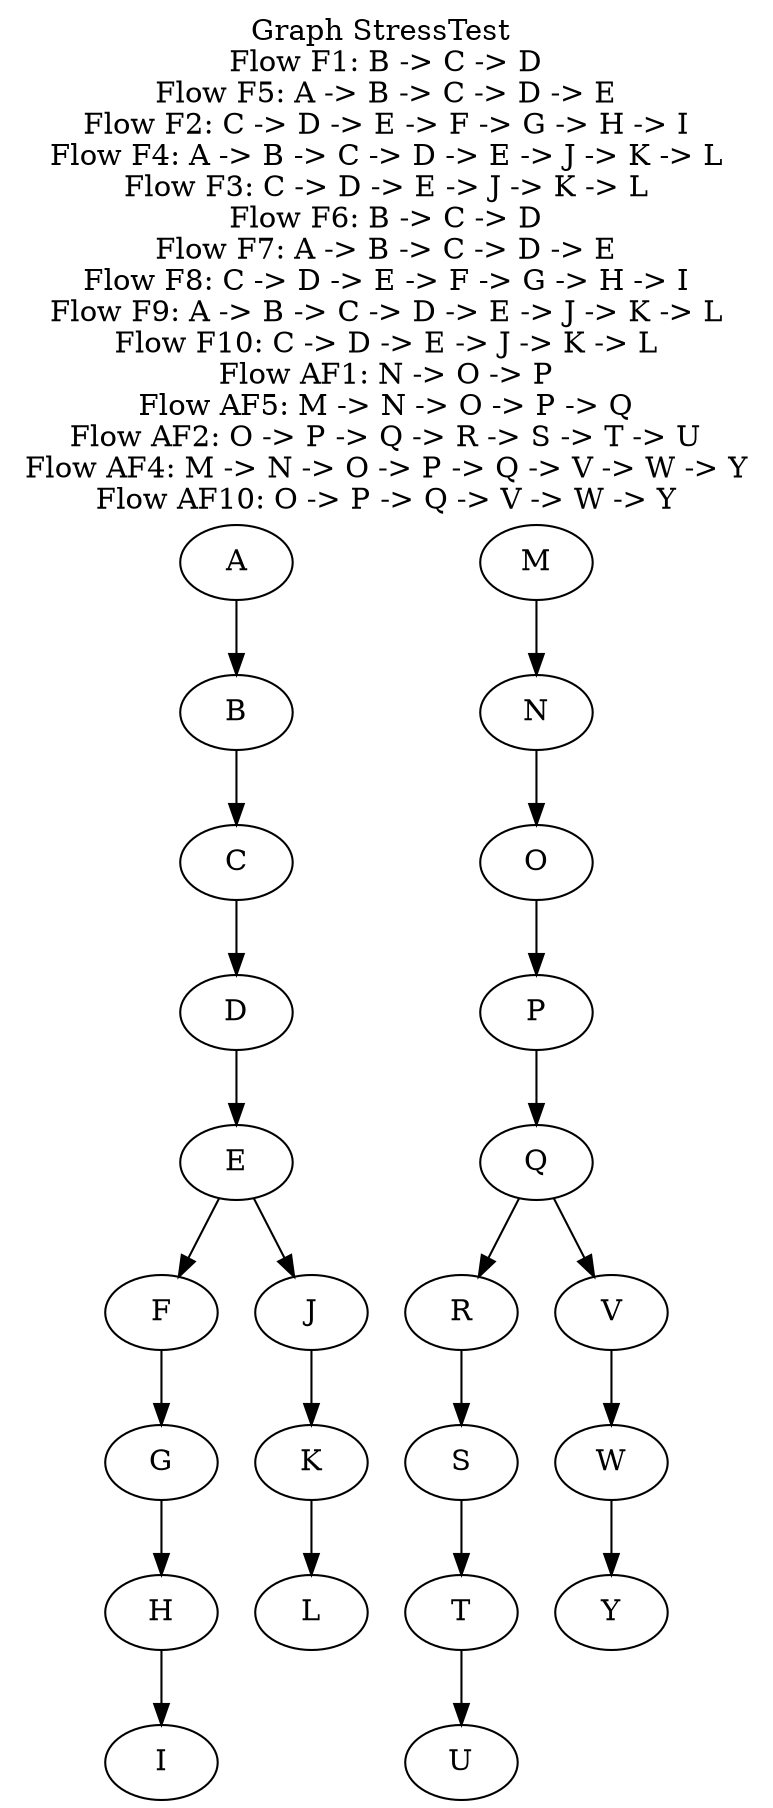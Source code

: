 // Course CS2820 Authentication Tag: w+MtUtEI4YNOwg9Fka6RU6hUO5FGpL1ZIQdehe0fm8fZgTivHqCgJ3I404c+J0PKaxfVQJUXn0NFVpUTd8bq00Hr39N7gc+0nQjpqOQwcV0=
strict digraph StressTest {
    B  -> C  -> D; 
    A  -> B  -> C  -> D  -> E; 
    C  -> D  -> E  -> F  -> G  -> H  -> I; 
    A  -> B  -> C  -> D  -> E  -> J  -> K  -> L; 
    C  -> D  -> E  -> J  -> K  -> L; 
    B  -> C  -> D; 
    A  -> B  -> C  -> D  -> E; 
    C  -> D  -> E  -> F  -> G  -> H  -> I; 
    A  -> B  -> C  -> D  -> E  -> J  -> K  -> L; 
    C  -> D  -> E  -> J  -> K  -> L; 
    N  -> O  -> P; 
    M  -> N  -> O  -> P  -> Q; 
    O  -> P  -> Q  -> R  -> S  -> T  -> U; 
    M  -> N  -> O  -> P  -> Q  -> V  -> W  -> Y; 
    O  -> P  -> Q  -> V  -> W  -> Y; 
labelloc  =  "t" 
label = <Graph StressTest <br/>
Flow F1: B -&#62; C -&#62; D<br/>
Flow F5: A -&#62; B -&#62; C -&#62; D -&#62; E<br/>
Flow F2: C -&#62; D -&#62; E -&#62; F -&#62; G -&#62; H -&#62; I<br/>
Flow F4: A -&#62; B -&#62; C -&#62; D -&#62; E -&#62; J -&#62; K -&#62; L<br/>
Flow F3: C -&#62; D -&#62; E -&#62; J -&#62; K -&#62; L<br/>
Flow F6: B -&#62; C -&#62; D<br/>
Flow F7: A -&#62; B -&#62; C -&#62; D -&#62; E<br/>
Flow F8: C -&#62; D -&#62; E -&#62; F -&#62; G -&#62; H -&#62; I<br/>
Flow F9: A -&#62; B -&#62; C -&#62; D -&#62; E -&#62; J -&#62; K -&#62; L<br/>
Flow F10: C -&#62; D -&#62; E -&#62; J -&#62; K -&#62; L<br/>
Flow AF1: N -&#62; O -&#62; P<br/>
Flow AF5: M -&#62; N -&#62; O -&#62; P -&#62; Q<br/>
Flow AF2: O -&#62; P -&#62; Q -&#62; R -&#62; S -&#62; T -&#62; U<br/>
Flow AF4: M -&#62; N -&#62; O -&#62; P -&#62; Q -&#62; V -&#62; W -&#62; Y<br/>
Flow AF10: O -&#62; P -&#62; Q -&#62; V -&#62; W -&#62; Y<br/>
>
} 
